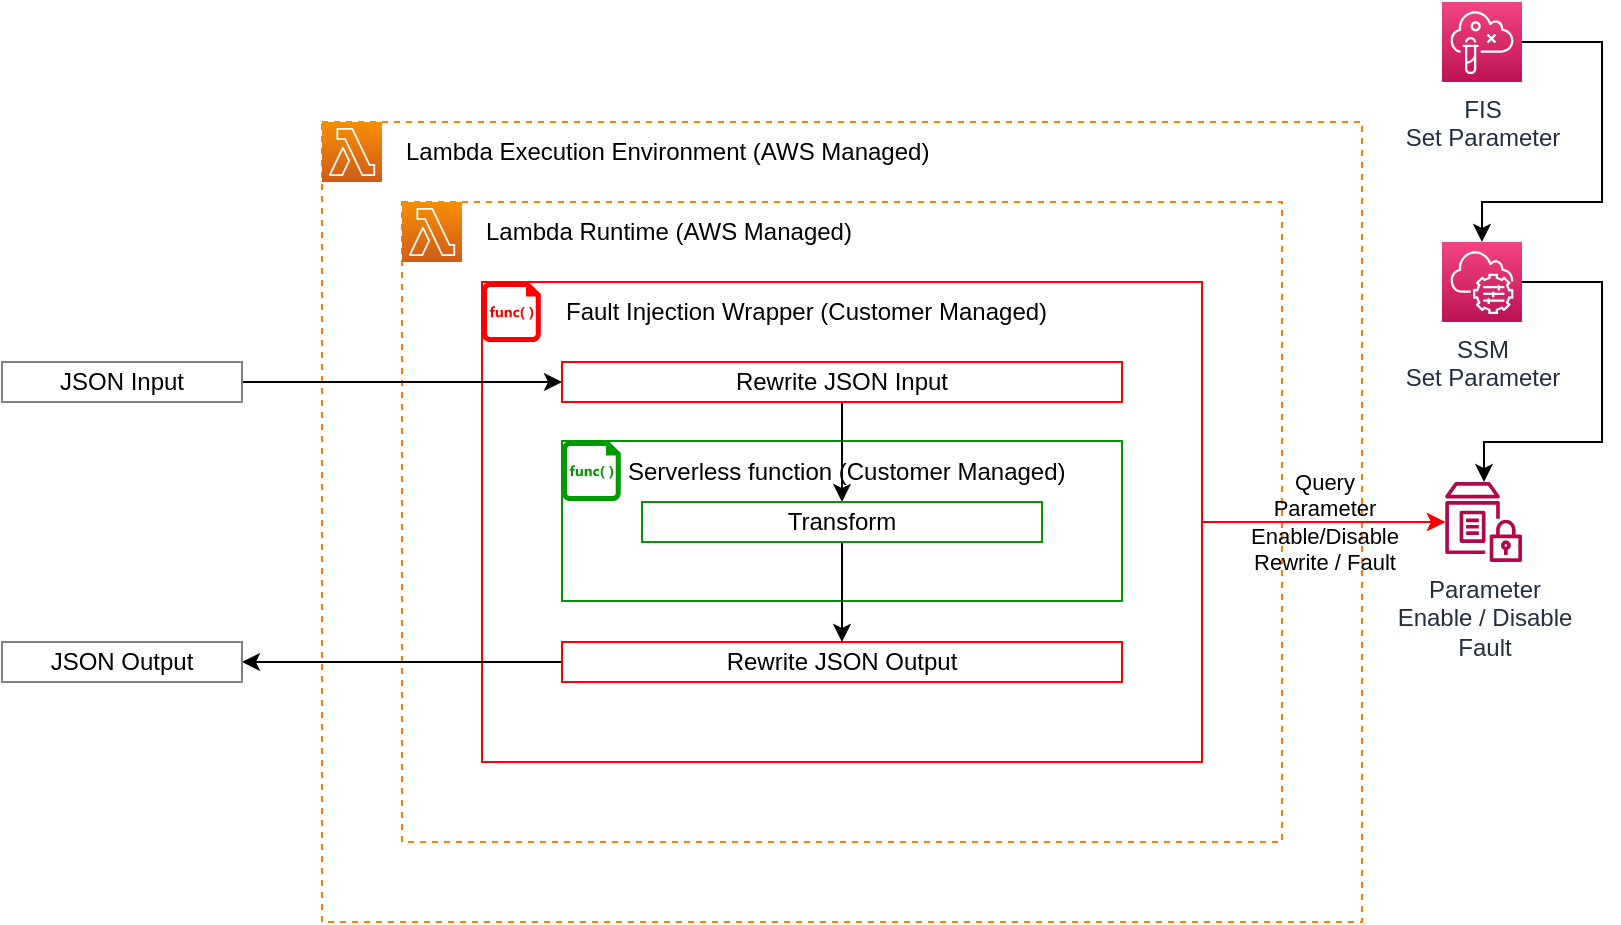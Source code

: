 <mxfile version="16.5.1" type="device"><diagram id="2kXoN5fKdelIWmPeej4I" name="Page-1"><mxGraphModel dx="946" dy="616" grid="1" gridSize="10" guides="1" tooltips="1" connect="1" arrows="1" fold="1" page="1" pageScale="1" pageWidth="850" pageHeight="1100" math="0" shadow="0"><root><mxCell id="0"/><mxCell id="1" parent="0"/><mxCell id="sPGuBgrWHzSLkr5GpdHc-5" value="" style="whiteSpace=wrap;html=1;fillColor=none;strokeColor=#FF8000;dashed=1;" vertex="1" parent="1"><mxGeometry x="200" y="160" width="520" height="400" as="geometry"/></mxCell><mxCell id="sPGuBgrWHzSLkr5GpdHc-9" value="" style="group" vertex="1" connectable="0" parent="1"><mxGeometry x="200" y="160" width="520" height="30" as="geometry"/></mxCell><mxCell id="sPGuBgrWHzSLkr5GpdHc-6" value="" style="sketch=0;points=[[0,0,0],[0.25,0,0],[0.5,0,0],[0.75,0,0],[1,0,0],[0,1,0],[0.25,1,0],[0.5,1,0],[0.75,1,0],[1,1,0],[0,0.25,0],[0,0.5,0],[0,0.75,0],[1,0.25,0],[1,0.5,0],[1,0.75,0]];outlineConnect=0;fontColor=#232F3E;gradientColor=#F78E04;gradientDirection=north;fillColor=#D05C17;strokeColor=#ffffff;dashed=0;verticalLabelPosition=bottom;verticalAlign=top;align=center;html=1;fontSize=12;fontStyle=0;aspect=fixed;shape=mxgraph.aws4.resourceIcon;resIcon=mxgraph.aws4.lambda;" vertex="1" parent="sPGuBgrWHzSLkr5GpdHc-9"><mxGeometry width="30" height="30" as="geometry"/></mxCell><mxCell id="sPGuBgrWHzSLkr5GpdHc-8" value="Lambda Execution Environment (AWS Managed)" style="text;html=1;strokeColor=none;fillColor=none;align=left;verticalAlign=middle;whiteSpace=wrap;rounded=0;" vertex="1" parent="sPGuBgrWHzSLkr5GpdHc-9"><mxGeometry x="40" width="480" height="30" as="geometry"/></mxCell><mxCell id="sPGuBgrWHzSLkr5GpdHc-41" value="" style="edgeStyle=orthogonalEdgeStyle;rounded=0;orthogonalLoop=1;jettySize=auto;html=1;labelBackgroundColor=none;fontColor=#FF0000;strokeColor=#FF0000;" edge="1" parent="1" source="sPGuBgrWHzSLkr5GpdHc-10" target="sPGuBgrWHzSLkr5GpdHc-33"><mxGeometry relative="1" as="geometry"/></mxCell><mxCell id="sPGuBgrWHzSLkr5GpdHc-10" value="" style="whiteSpace=wrap;html=1;fillColor=none;strokeColor=#FF8000;dashed=1;" vertex="1" parent="1"><mxGeometry x="240" y="200" width="440" height="320" as="geometry"/></mxCell><mxCell id="sPGuBgrWHzSLkr5GpdHc-11" value="" style="group" vertex="1" connectable="0" parent="1"><mxGeometry x="240" y="200" width="440" height="30" as="geometry"/></mxCell><mxCell id="sPGuBgrWHzSLkr5GpdHc-12" value="" style="sketch=0;points=[[0,0,0],[0.25,0,0],[0.5,0,0],[0.75,0,0],[1,0,0],[0,1,0],[0.25,1,0],[0.5,1,0],[0.75,1,0],[1,1,0],[0,0.25,0],[0,0.5,0],[0,0.75,0],[1,0.25,0],[1,0.5,0],[1,0.75,0]];outlineConnect=0;fontColor=#232F3E;gradientColor=#F78E04;gradientDirection=north;fillColor=#D05C17;strokeColor=#ffffff;dashed=0;verticalLabelPosition=bottom;verticalAlign=top;align=center;html=1;fontSize=12;fontStyle=0;aspect=fixed;shape=mxgraph.aws4.resourceIcon;resIcon=mxgraph.aws4.lambda;" vertex="1" parent="sPGuBgrWHzSLkr5GpdHc-11"><mxGeometry width="30" height="30" as="geometry"/></mxCell><mxCell id="sPGuBgrWHzSLkr5GpdHc-13" value="Lambda Runtime (AWS Managed)" style="text;html=1;strokeColor=none;fillColor=none;align=left;verticalAlign=middle;whiteSpace=wrap;rounded=0;" vertex="1" parent="sPGuBgrWHzSLkr5GpdHc-11"><mxGeometry x="40" width="400" height="30" as="geometry"/></mxCell><mxCell id="sPGuBgrWHzSLkr5GpdHc-14" value="" style="whiteSpace=wrap;html=1;fillColor=none;strokeColor=#FF0000;" vertex="1" parent="1"><mxGeometry x="280" y="240" width="360" height="240" as="geometry"/></mxCell><mxCell id="sPGuBgrWHzSLkr5GpdHc-15" value="" style="group" vertex="1" connectable="0" parent="1"><mxGeometry x="280" y="240" width="360" height="30" as="geometry"/></mxCell><mxCell id="sPGuBgrWHzSLkr5GpdHc-17" value="Fault Injection Wrapper (Customer Managed)" style="text;html=1;strokeColor=none;fillColor=none;align=left;verticalAlign=middle;whiteSpace=wrap;rounded=0;" vertex="1" parent="sPGuBgrWHzSLkr5GpdHc-15"><mxGeometry x="40" width="320" height="30" as="geometry"/></mxCell><mxCell id="sPGuBgrWHzSLkr5GpdHc-18" value="" style="sketch=0;aspect=fixed;pointerEvents=1;shadow=0;dashed=0;html=1;strokeColor=none;labelPosition=center;verticalLabelPosition=bottom;verticalAlign=top;align=center;fillColor=#FF0000;shape=mxgraph.mscae.enterprise.code_file" vertex="1" parent="1"><mxGeometry x="280" y="240" width="29.4" height="30" as="geometry"/></mxCell><mxCell id="sPGuBgrWHzSLkr5GpdHc-19" value="" style="whiteSpace=wrap;html=1;fillColor=none;strokeColor=#009900;" vertex="1" parent="1"><mxGeometry x="320" y="319.5" width="280" height="80" as="geometry"/></mxCell><mxCell id="sPGuBgrWHzSLkr5GpdHc-20" value="" style="group" vertex="1" connectable="0" parent="1"><mxGeometry x="320" y="319.5" width="280" height="30" as="geometry"/></mxCell><mxCell id="sPGuBgrWHzSLkr5GpdHc-21" value="Serverless function (Customer Managed)" style="text;html=1;strokeColor=none;fillColor=none;align=left;verticalAlign=middle;whiteSpace=wrap;rounded=0;" vertex="1" parent="sPGuBgrWHzSLkr5GpdHc-20"><mxGeometry x="31.11" width="248.89" height="30" as="geometry"/></mxCell><mxCell id="sPGuBgrWHzSLkr5GpdHc-22" value="" style="sketch=0;aspect=fixed;pointerEvents=1;shadow=0;dashed=0;html=1;strokeColor=none;labelPosition=center;verticalLabelPosition=bottom;verticalAlign=top;align=center;fillColor=#009900;shape=mxgraph.mscae.enterprise.code_file" vertex="1" parent="1"><mxGeometry x="320" y="319.5" width="29.4" height="30" as="geometry"/></mxCell><mxCell id="sPGuBgrWHzSLkr5GpdHc-23" style="edgeStyle=orthogonalEdgeStyle;rounded=0;orthogonalLoop=1;jettySize=auto;html=1;exitX=0.5;exitY=1;exitDx=0;exitDy=0;" edge="1" parent="1" source="sPGuBgrWHzSLkr5GpdHc-19" target="sPGuBgrWHzSLkr5GpdHc-19"><mxGeometry relative="1" as="geometry"/></mxCell><mxCell id="sPGuBgrWHzSLkr5GpdHc-30" style="edgeStyle=orthogonalEdgeStyle;rounded=0;orthogonalLoop=1;jettySize=auto;html=1;entryX=0.5;entryY=0;entryDx=0;entryDy=0;" edge="1" parent="1" source="sPGuBgrWHzSLkr5GpdHc-24" target="sPGuBgrWHzSLkr5GpdHc-28"><mxGeometry relative="1" as="geometry"/></mxCell><mxCell id="sPGuBgrWHzSLkr5GpdHc-24" value="Rewrite JSON Input" style="whiteSpace=wrap;html=1;fillColor=none;strokeColor=#FF0000;" vertex="1" parent="1"><mxGeometry x="320" y="280" width="280" height="20" as="geometry"/></mxCell><mxCell id="sPGuBgrWHzSLkr5GpdHc-32" style="edgeStyle=orthogonalEdgeStyle;rounded=0;orthogonalLoop=1;jettySize=auto;html=1;" edge="1" parent="1" source="sPGuBgrWHzSLkr5GpdHc-25" target="sPGuBgrWHzSLkr5GpdHc-27"><mxGeometry relative="1" as="geometry"/></mxCell><mxCell id="sPGuBgrWHzSLkr5GpdHc-25" value="Rewrite JSON Output" style="whiteSpace=wrap;html=1;fillColor=none;strokeColor=#FF0000;" vertex="1" parent="1"><mxGeometry x="320" y="420" width="280" height="20" as="geometry"/></mxCell><mxCell id="sPGuBgrWHzSLkr5GpdHc-29" style="edgeStyle=orthogonalEdgeStyle;rounded=0;orthogonalLoop=1;jettySize=auto;html=1;entryX=0;entryY=0.5;entryDx=0;entryDy=0;" edge="1" parent="1" source="sPGuBgrWHzSLkr5GpdHc-26" target="sPGuBgrWHzSLkr5GpdHc-24"><mxGeometry relative="1" as="geometry"/></mxCell><mxCell id="sPGuBgrWHzSLkr5GpdHc-26" value="JSON Input" style="whiteSpace=wrap;html=1;fillColor=none;strokeColor=#808080;" vertex="1" parent="1"><mxGeometry x="40" y="280" width="120" height="20" as="geometry"/></mxCell><mxCell id="sPGuBgrWHzSLkr5GpdHc-27" value="JSON Output" style="whiteSpace=wrap;html=1;fillColor=none;strokeColor=#808080;" vertex="1" parent="1"><mxGeometry x="40" y="420" width="120" height="20" as="geometry"/></mxCell><mxCell id="sPGuBgrWHzSLkr5GpdHc-31" style="edgeStyle=orthogonalEdgeStyle;rounded=0;orthogonalLoop=1;jettySize=auto;html=1;" edge="1" parent="1" source="sPGuBgrWHzSLkr5GpdHc-28" target="sPGuBgrWHzSLkr5GpdHc-25"><mxGeometry relative="1" as="geometry"/></mxCell><mxCell id="sPGuBgrWHzSLkr5GpdHc-28" value="Transform" style="whiteSpace=wrap;html=1;fillColor=none;strokeColor=#009900;" vertex="1" parent="1"><mxGeometry x="360" y="350" width="200" height="20" as="geometry"/></mxCell><mxCell id="sPGuBgrWHzSLkr5GpdHc-33" value="Parameter&lt;br&gt;Enable / Disable&lt;br&gt;Fault" style="sketch=0;outlineConnect=0;fontColor=#232F3E;gradientColor=none;fillColor=#B0084D;strokeColor=none;dashed=0;verticalLabelPosition=bottom;verticalAlign=top;align=center;html=1;fontSize=12;fontStyle=0;aspect=fixed;pointerEvents=1;shape=mxgraph.aws4.parameter_store;" vertex="1" parent="1"><mxGeometry x="761.54" y="340" width="38.46" height="40" as="geometry"/></mxCell><mxCell id="sPGuBgrWHzSLkr5GpdHc-36" style="edgeStyle=orthogonalEdgeStyle;rounded=0;orthogonalLoop=1;jettySize=auto;html=1;entryX=0.5;entryY=0;entryDx=0;entryDy=0;entryPerimeter=0;" edge="1" parent="1" source="sPGuBgrWHzSLkr5GpdHc-34" target="sPGuBgrWHzSLkr5GpdHc-35"><mxGeometry relative="1" as="geometry"><Array as="points"><mxPoint x="840" y="120"/><mxPoint x="840" y="200"/><mxPoint x="780" y="200"/></Array></mxGeometry></mxCell><mxCell id="sPGuBgrWHzSLkr5GpdHc-34" value="FIS&lt;br&gt;Set Parameter" style="sketch=0;points=[[0,0,0],[0.25,0,0],[0.5,0,0],[0.75,0,0],[1,0,0],[0,1,0],[0.25,1,0],[0.5,1,0],[0.75,1,0],[1,1,0],[0,0.25,0],[0,0.5,0],[0,0.75,0],[1,0.25,0],[1,0.5,0],[1,0.75,0]];points=[[0,0,0],[0.25,0,0],[0.5,0,0],[0.75,0,0],[1,0,0],[0,1,0],[0.25,1,0],[0.5,1,0],[0.75,1,0],[1,1,0],[0,0.25,0],[0,0.5,0],[0,0.75,0],[1,0.25,0],[1,0.5,0],[1,0.75,0]];outlineConnect=0;fontColor=#232F3E;gradientColor=#F34482;gradientDirection=north;fillColor=#BC1356;strokeColor=#ffffff;dashed=0;verticalLabelPosition=bottom;verticalAlign=top;align=center;html=1;fontSize=12;fontStyle=0;aspect=fixed;shape=mxgraph.aws4.resourceIcon;resIcon=mxgraph.aws4.fault_injection_simulator;" vertex="1" parent="1"><mxGeometry x="760" y="100" width="40" height="40" as="geometry"/></mxCell><mxCell id="sPGuBgrWHzSLkr5GpdHc-39" style="edgeStyle=orthogonalEdgeStyle;rounded=0;orthogonalLoop=1;jettySize=auto;html=1;" edge="1" parent="1" source="sPGuBgrWHzSLkr5GpdHc-35" target="sPGuBgrWHzSLkr5GpdHc-33"><mxGeometry relative="1" as="geometry"><Array as="points"><mxPoint x="840" y="240"/><mxPoint x="840" y="320"/><mxPoint x="781" y="320"/></Array></mxGeometry></mxCell><mxCell id="sPGuBgrWHzSLkr5GpdHc-35" value="SSM&lt;br&gt;Set Parameter" style="sketch=0;points=[[0,0,0],[0.25,0,0],[0.5,0,0],[0.75,0,0],[1,0,0],[0,1,0],[0.25,1,0],[0.5,1,0],[0.75,1,0],[1,1,0],[0,0.25,0],[0,0.5,0],[0,0.75,0],[1,0.25,0],[1,0.5,0],[1,0.75,0]];points=[[0,0,0],[0.25,0,0],[0.5,0,0],[0.75,0,0],[1,0,0],[0,1,0],[0.25,1,0],[0.5,1,0],[0.75,1,0],[1,1,0],[0,0.25,0],[0,0.5,0],[0,0.75,0],[1,0.25,0],[1,0.5,0],[1,0.75,0]];outlineConnect=0;fontColor=#232F3E;gradientColor=#F34482;gradientDirection=north;fillColor=#BC1356;strokeColor=#ffffff;dashed=0;verticalLabelPosition=bottom;verticalAlign=top;align=center;html=1;fontSize=12;fontStyle=0;aspect=fixed;shape=mxgraph.aws4.resourceIcon;resIcon=mxgraph.aws4.systems_manager;" vertex="1" parent="1"><mxGeometry x="760" y="220" width="40" height="40" as="geometry"/></mxCell><mxCell id="sPGuBgrWHzSLkr5GpdHc-40" value="Query&lt;br&gt;Parameter&lt;br&gt;Enable/Disable&lt;br&gt;Rewrite / Fault" style="endArrow=classic;html=1;rounded=0;exitX=1;exitY=0.5;exitDx=0;exitDy=0;strokeColor=#FF0000;labelBackgroundColor=none;" edge="1" parent="1" source="sPGuBgrWHzSLkr5GpdHc-14" target="sPGuBgrWHzSLkr5GpdHc-33"><mxGeometry width="50" height="50" relative="1" as="geometry"><mxPoint x="660" y="359.5" as="sourcePoint"/><mxPoint x="710" y="309.5" as="targetPoint"/></mxGeometry></mxCell></root></mxGraphModel></diagram></mxfile>
